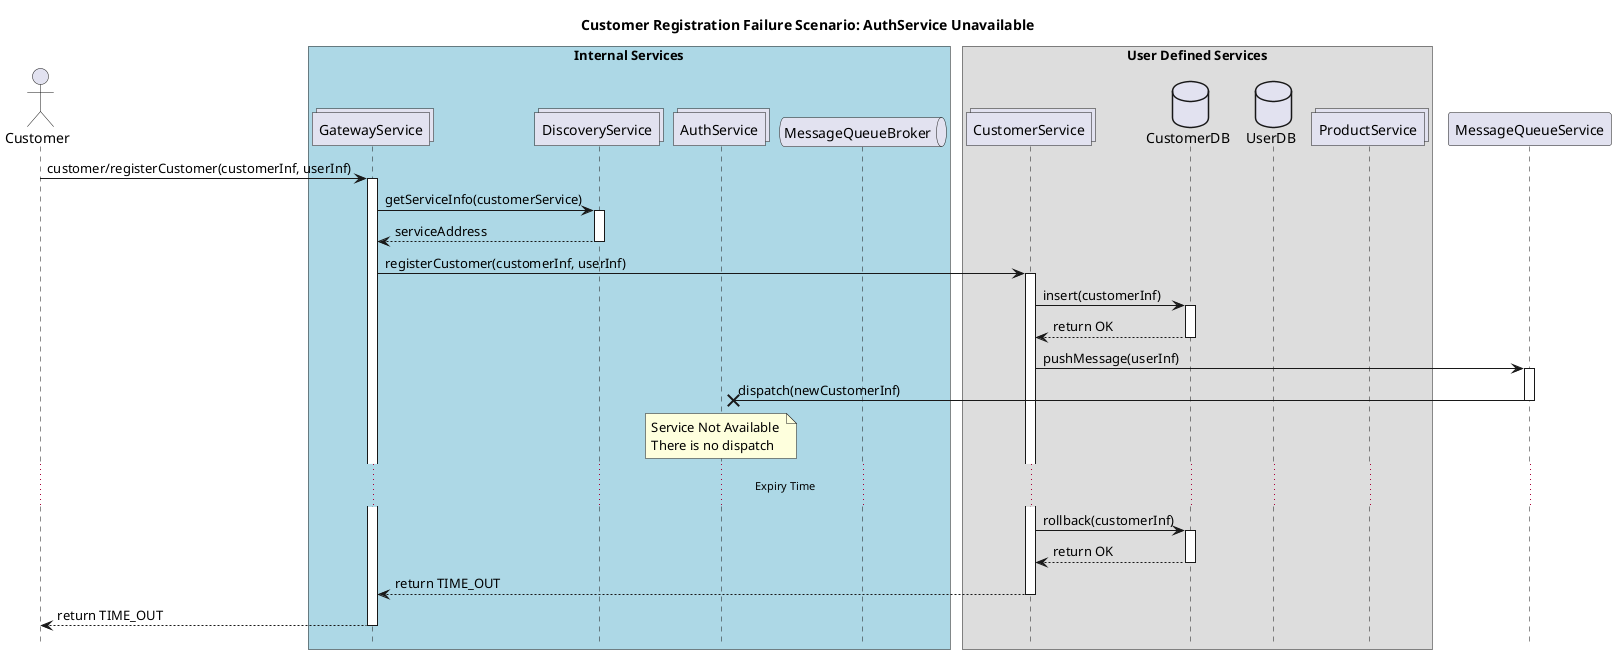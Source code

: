 @startuml CustomerRegistrationFailureScenarioAuthServiceUnavailable
!pragma teoz true

title "Customer Registration Failure Scenario: AuthService Unavailable"

hide footbox
actor Customer


box "Internal Services" #LightBlue
collections GatewayService
collections DiscoveryService
collections AuthService
queue MessageQueueBroker
end box

box "User Defined Services"
collections CustomerService
database CustomerDB
database UserDB
collections ProductService
end box

Customer -> GatewayService ++ : customer/registerCustomer(customerInf, userInf)
GatewayService -> DiscoveryService ++ : getServiceInfo(customerService)
return serviceAddress 
GatewayService -> CustomerService ++ : registerCustomer(customerInf, userInf)
CustomerService -> CustomerDB ++: insert(customerInf)
return return OK 
CustomerService -> MessageQueueService ++ : pushMessage(userInf)
MessageQueueService ->x AuthService -- : dispatch(newCustomerInf)
note over AuthService: Service Not Available \nThere is no dispatch
...Expiry Time...
CustomerService -> CustomerDB ++: rollback(customerInf)
return return OK 
return return TIME_OUT 
return return TIME_OUT 


@enduml